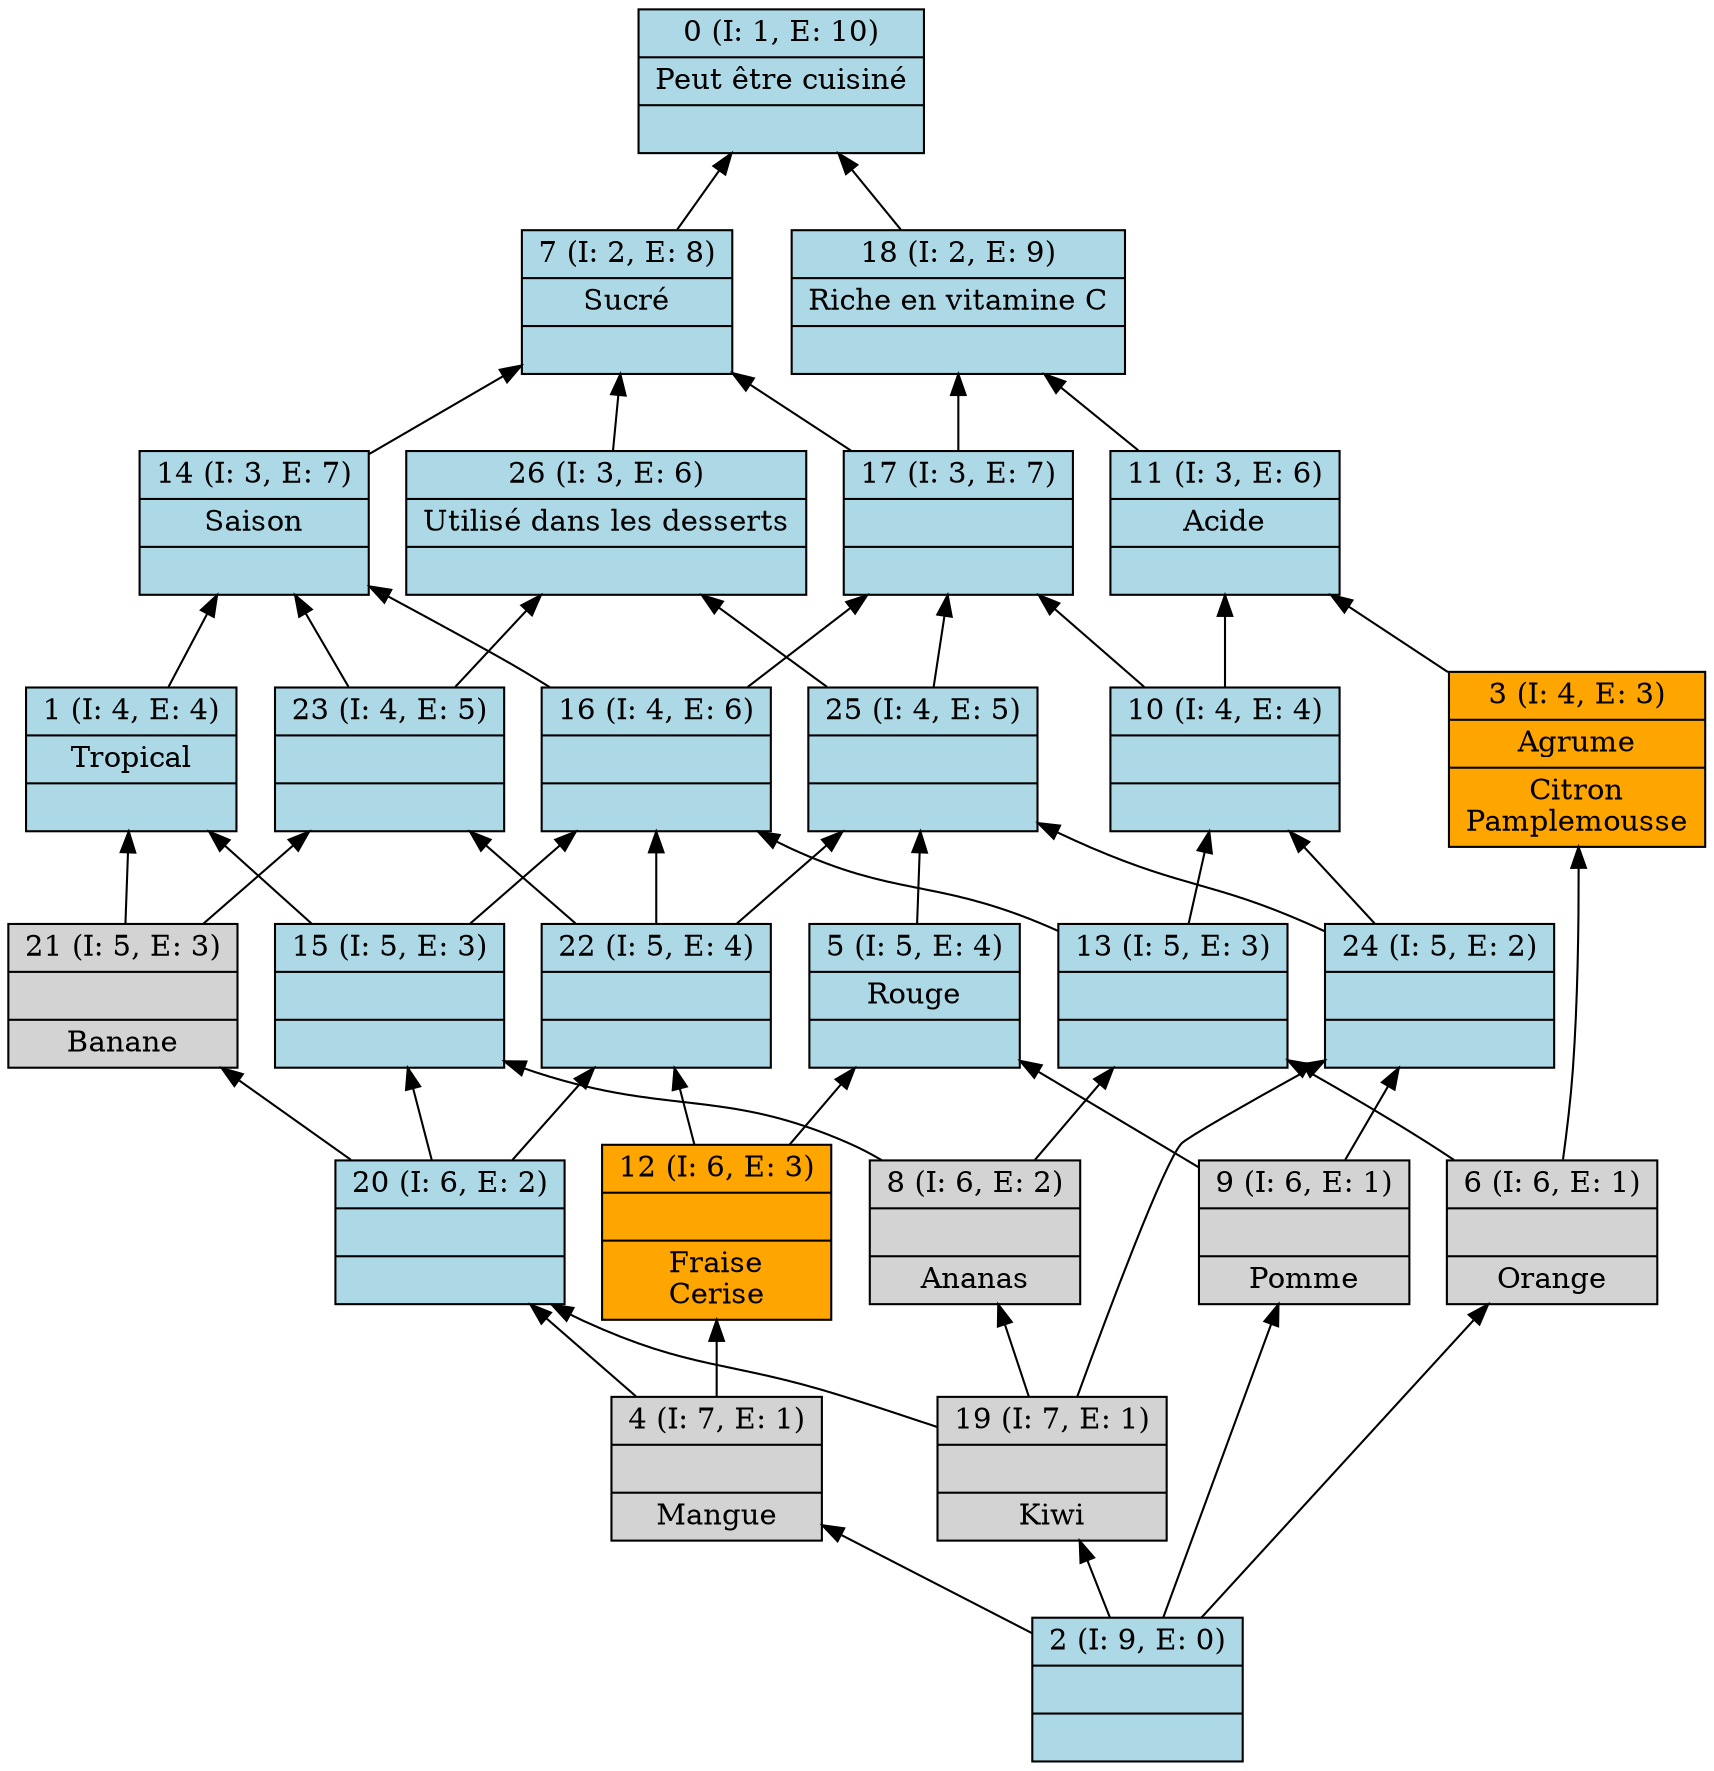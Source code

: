digraph G { 
	rankdir=BT;
0 [shape=record,style=filled,fillcolor=lightblue,label="{0 (I: 1, E: 10)|Peut être cuisiné\n|}"];
1 [shape=record,style=filled,fillcolor=lightblue,label="{1 (I: 4, E: 4)|Tropical\n|}"];
2 [shape=record,style=filled,fillcolor=lightblue,label="{2 (I: 9, E: 0)||}"];
3 [shape=record,style=filled,fillcolor=orange,label="{3 (I: 4, E: 3)|Agrume\n|Citron\nPamplemousse\n}"];
4 [shape=record,style=filled,label="{4 (I: 7, E: 1)||Mangue\n}"];
5 [shape=record,style=filled,fillcolor=lightblue,label="{5 (I: 5, E: 4)|Rouge\n|}"];
6 [shape=record,style=filled,label="{6 (I: 6, E: 1)||Orange\n}"];
7 [shape=record,style=filled,fillcolor=lightblue,label="{7 (I: 2, E: 8)|Sucré\n|}"];
8 [shape=record,style=filled,label="{8 (I: 6, E: 2)||Ananas\n}"];
9 [shape=record,style=filled,label="{9 (I: 6, E: 1)||Pomme\n}"];
10 [shape=record,style=filled,fillcolor=lightblue,label="{10 (I: 4, E: 4)||}"];
11 [shape=record,style=filled,fillcolor=lightblue,label="{11 (I: 3, E: 6)|Acide\n|}"];
12 [shape=record,style=filled,fillcolor=orange,label="{12 (I: 6, E: 3)||Fraise\nCerise\n}"];
13 [shape=record,style=filled,fillcolor=lightblue,label="{13 (I: 5, E: 3)||}"];
14 [shape=record,style=filled,fillcolor=lightblue,label="{14 (I: 3, E: 7)|Saison\n|}"];
15 [shape=record,style=filled,fillcolor=lightblue,label="{15 (I: 5, E: 3)||}"];
16 [shape=record,style=filled,fillcolor=lightblue,label="{16 (I: 4, E: 6)||}"];
17 [shape=record,style=filled,fillcolor=lightblue,label="{17 (I: 3, E: 7)||}"];
18 [shape=record,style=filled,fillcolor=lightblue,label="{18 (I: 2, E: 9)|Riche en vitamine C\n|}"];
19 [shape=record,style=filled,label="{19 (I: 7, E: 1)||Kiwi\n}"];
20 [shape=record,style=filled,fillcolor=lightblue,label="{20 (I: 6, E: 2)||}"];
21 [shape=record,style=filled,label="{21 (I: 5, E: 3)||Banane\n}"];
22 [shape=record,style=filled,fillcolor=lightblue,label="{22 (I: 5, E: 4)||}"];
23 [shape=record,style=filled,fillcolor=lightblue,label="{23 (I: 4, E: 5)||}"];
24 [shape=record,style=filled,fillcolor=lightblue,label="{24 (I: 5, E: 2)||}"];
25 [shape=record,style=filled,fillcolor=lightblue,label="{25 (I: 4, E: 5)||}"];
26 [shape=record,style=filled,fillcolor=lightblue,label="{26 (I: 3, E: 6)|Utilisé dans les desserts\n|}"];
	1 -> 14
	2 -> 4
	2 -> 6
	2 -> 9
	2 -> 19
	3 -> 11
	4 -> 12
	4 -> 20
	5 -> 25
	6 -> 3
	6 -> 13
	7 -> 0
	8 -> 13
	8 -> 15
	9 -> 5
	9 -> 24
	10 -> 11
	10 -> 17
	11 -> 18
	12 -> 5
	12 -> 22
	13 -> 10
	13 -> 16
	14 -> 7
	15 -> 1
	15 -> 16
	16 -> 14
	16 -> 17
	17 -> 7
	17 -> 18
	18 -> 0
	19 -> 8
	19 -> 20
	19 -> 24
	20 -> 15
	20 -> 21
	20 -> 22
	21 -> 1
	21 -> 23
	22 -> 16
	22 -> 23
	22 -> 25
	23 -> 14
	23 -> 26
	24 -> 10
	24 -> 25
	25 -> 17
	25 -> 26
	26 -> 7
}
